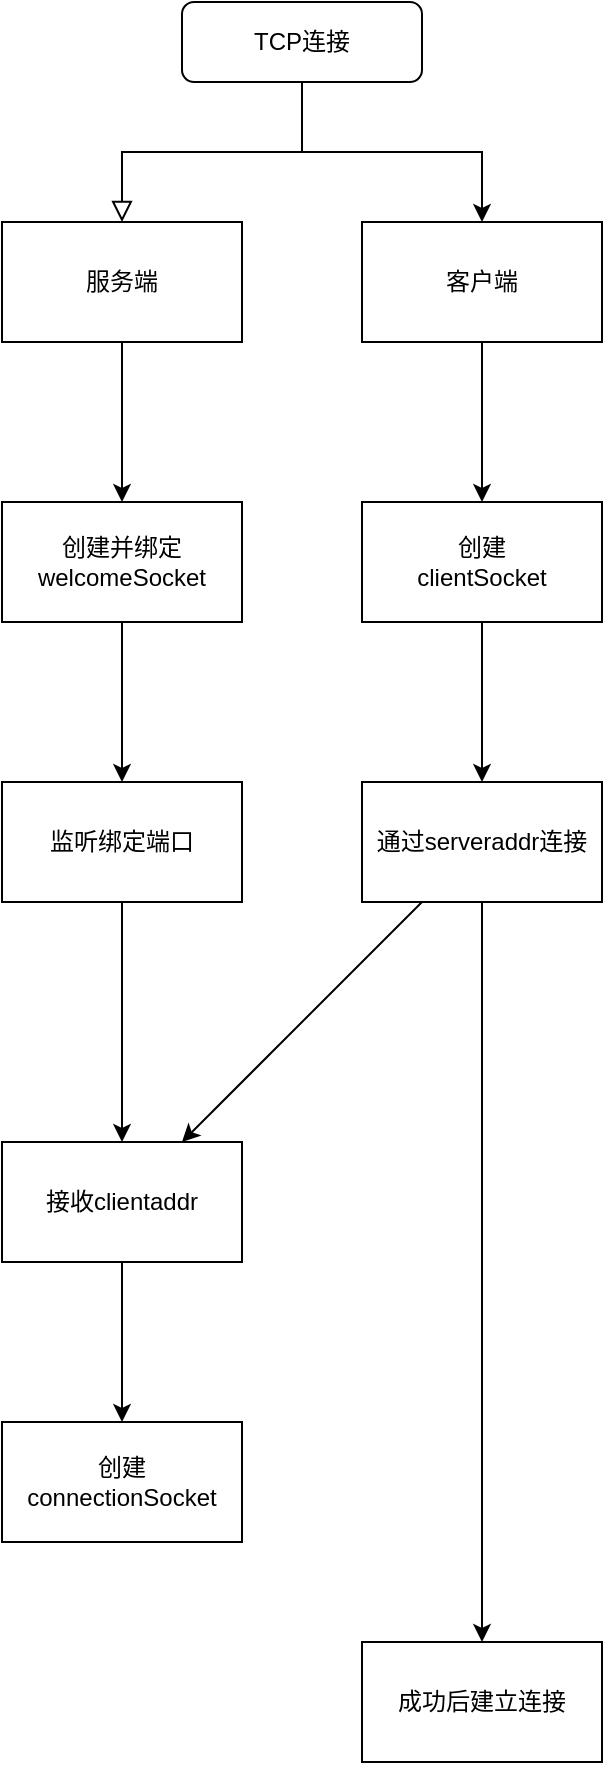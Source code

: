 <mxfile version="20.8.23" type="github">
  <diagram id="C5RBs43oDa-KdzZeNtuy" name="Page-1">
    <mxGraphModel dx="692" dy="531" grid="1" gridSize="10" guides="1" tooltips="1" connect="1" arrows="1" fold="1" page="1" pageScale="1" pageWidth="827" pageHeight="1169" math="0" shadow="0">
      <root>
        <mxCell id="WIyWlLk6GJQsqaUBKTNV-0" />
        <mxCell id="WIyWlLk6GJQsqaUBKTNV-1" parent="WIyWlLk6GJQsqaUBKTNV-0" />
        <mxCell id="WIyWlLk6GJQsqaUBKTNV-2" value="" style="rounded=0;html=1;jettySize=auto;orthogonalLoop=1;fontSize=11;endArrow=block;endFill=0;endSize=8;strokeWidth=1;shadow=0;labelBackgroundColor=none;edgeStyle=orthogonalEdgeStyle;" parent="WIyWlLk6GJQsqaUBKTNV-1" source="WIyWlLk6GJQsqaUBKTNV-3" target="z3PvTWRAHvg-YfaUEhPE-0" edge="1">
          <mxGeometry relative="1" as="geometry">
            <mxPoint x="220" y="170" as="targetPoint" />
          </mxGeometry>
        </mxCell>
        <mxCell id="z3PvTWRAHvg-YfaUEhPE-4" style="edgeStyle=orthogonalEdgeStyle;rounded=0;orthogonalLoop=1;jettySize=auto;html=1;entryX=0.5;entryY=0;entryDx=0;entryDy=0;" edge="1" parent="WIyWlLk6GJQsqaUBKTNV-1" source="WIyWlLk6GJQsqaUBKTNV-3" target="z3PvTWRAHvg-YfaUEhPE-1">
          <mxGeometry relative="1" as="geometry" />
        </mxCell>
        <mxCell id="WIyWlLk6GJQsqaUBKTNV-3" value="TCP连接" style="rounded=1;whiteSpace=wrap;html=1;fontSize=12;glass=0;strokeWidth=1;shadow=0;" parent="WIyWlLk6GJQsqaUBKTNV-1" vertex="1">
          <mxGeometry x="160" y="80" width="120" height="40" as="geometry" />
        </mxCell>
        <mxCell id="z3PvTWRAHvg-YfaUEhPE-6" value="" style="edgeStyle=orthogonalEdgeStyle;rounded=0;orthogonalLoop=1;jettySize=auto;html=1;" edge="1" parent="WIyWlLk6GJQsqaUBKTNV-1" source="z3PvTWRAHvg-YfaUEhPE-0" target="z3PvTWRAHvg-YfaUEhPE-5">
          <mxGeometry relative="1" as="geometry" />
        </mxCell>
        <mxCell id="z3PvTWRAHvg-YfaUEhPE-0" value="服务端" style="rounded=0;whiteSpace=wrap;html=1;" vertex="1" parent="WIyWlLk6GJQsqaUBKTNV-1">
          <mxGeometry x="70" y="190" width="120" height="60" as="geometry" />
        </mxCell>
        <mxCell id="z3PvTWRAHvg-YfaUEhPE-8" value="" style="edgeStyle=orthogonalEdgeStyle;rounded=0;orthogonalLoop=1;jettySize=auto;html=1;" edge="1" parent="WIyWlLk6GJQsqaUBKTNV-1" source="z3PvTWRAHvg-YfaUEhPE-1" target="z3PvTWRAHvg-YfaUEhPE-7">
          <mxGeometry relative="1" as="geometry" />
        </mxCell>
        <mxCell id="z3PvTWRAHvg-YfaUEhPE-1" value="客户端" style="rounded=0;whiteSpace=wrap;html=1;" vertex="1" parent="WIyWlLk6GJQsqaUBKTNV-1">
          <mxGeometry x="250" y="190" width="120" height="60" as="geometry" />
        </mxCell>
        <mxCell id="z3PvTWRAHvg-YfaUEhPE-14" value="" style="edgeStyle=orthogonalEdgeStyle;rounded=0;orthogonalLoop=1;jettySize=auto;html=1;" edge="1" parent="WIyWlLk6GJQsqaUBKTNV-1" source="z3PvTWRAHvg-YfaUEhPE-5" target="z3PvTWRAHvg-YfaUEhPE-13">
          <mxGeometry relative="1" as="geometry" />
        </mxCell>
        <mxCell id="z3PvTWRAHvg-YfaUEhPE-5" value="&lt;div&gt;创建并绑定&lt;/div&gt;&lt;div&gt;welcomeSocket&lt;/div&gt;" style="rounded=0;whiteSpace=wrap;html=1;" vertex="1" parent="WIyWlLk6GJQsqaUBKTNV-1">
          <mxGeometry x="70" y="330" width="120" height="60" as="geometry" />
        </mxCell>
        <mxCell id="z3PvTWRAHvg-YfaUEhPE-10" value="" style="edgeStyle=orthogonalEdgeStyle;rounded=0;orthogonalLoop=1;jettySize=auto;html=1;" edge="1" parent="WIyWlLk6GJQsqaUBKTNV-1" source="z3PvTWRAHvg-YfaUEhPE-7" target="z3PvTWRAHvg-YfaUEhPE-9">
          <mxGeometry relative="1" as="geometry" />
        </mxCell>
        <mxCell id="z3PvTWRAHvg-YfaUEhPE-7" value="&lt;div&gt;创建&lt;/div&gt;&lt;div&gt;clientSocket&lt;/div&gt;" style="rounded=0;whiteSpace=wrap;html=1;" vertex="1" parent="WIyWlLk6GJQsqaUBKTNV-1">
          <mxGeometry x="250" y="330" width="120" height="60" as="geometry" />
        </mxCell>
        <mxCell id="z3PvTWRAHvg-YfaUEhPE-12" value="" style="edgeStyle=orthogonalEdgeStyle;rounded=0;orthogonalLoop=1;jettySize=auto;html=1;" edge="1" parent="WIyWlLk6GJQsqaUBKTNV-1" source="z3PvTWRAHvg-YfaUEhPE-9" target="z3PvTWRAHvg-YfaUEhPE-11">
          <mxGeometry relative="1" as="geometry" />
        </mxCell>
        <mxCell id="z3PvTWRAHvg-YfaUEhPE-17" style="rounded=0;orthogonalLoop=1;jettySize=auto;html=1;entryX=0.75;entryY=0;entryDx=0;entryDy=0;" edge="1" parent="WIyWlLk6GJQsqaUBKTNV-1" source="z3PvTWRAHvg-YfaUEhPE-9" target="z3PvTWRAHvg-YfaUEhPE-15">
          <mxGeometry relative="1" as="geometry" />
        </mxCell>
        <mxCell id="z3PvTWRAHvg-YfaUEhPE-9" value="通过serveraddr连接" style="rounded=0;whiteSpace=wrap;html=1;" vertex="1" parent="WIyWlLk6GJQsqaUBKTNV-1">
          <mxGeometry x="250" y="470" width="120" height="60" as="geometry" />
        </mxCell>
        <mxCell id="z3PvTWRAHvg-YfaUEhPE-11" value="成功后建立连接" style="rounded=0;whiteSpace=wrap;html=1;" vertex="1" parent="WIyWlLk6GJQsqaUBKTNV-1">
          <mxGeometry x="250" y="900" width="120" height="60" as="geometry" />
        </mxCell>
        <mxCell id="z3PvTWRAHvg-YfaUEhPE-16" value="" style="edgeStyle=orthogonalEdgeStyle;rounded=0;orthogonalLoop=1;jettySize=auto;html=1;" edge="1" parent="WIyWlLk6GJQsqaUBKTNV-1" source="z3PvTWRAHvg-YfaUEhPE-13" target="z3PvTWRAHvg-YfaUEhPE-15">
          <mxGeometry relative="1" as="geometry" />
        </mxCell>
        <mxCell id="z3PvTWRAHvg-YfaUEhPE-13" value="监听绑定端口" style="rounded=0;whiteSpace=wrap;html=1;" vertex="1" parent="WIyWlLk6GJQsqaUBKTNV-1">
          <mxGeometry x="70" y="470" width="120" height="60" as="geometry" />
        </mxCell>
        <mxCell id="z3PvTWRAHvg-YfaUEhPE-20" value="" style="edgeStyle=none;rounded=0;orthogonalLoop=1;jettySize=auto;html=1;" edge="1" parent="WIyWlLk6GJQsqaUBKTNV-1" source="z3PvTWRAHvg-YfaUEhPE-15" target="z3PvTWRAHvg-YfaUEhPE-19">
          <mxGeometry relative="1" as="geometry" />
        </mxCell>
        <mxCell id="z3PvTWRAHvg-YfaUEhPE-15" value="接收clientaddr" style="rounded=0;whiteSpace=wrap;html=1;" vertex="1" parent="WIyWlLk6GJQsqaUBKTNV-1">
          <mxGeometry x="70" y="650" width="120" height="60" as="geometry" />
        </mxCell>
        <mxCell id="z3PvTWRAHvg-YfaUEhPE-19" value="创建connectionSocket" style="rounded=0;whiteSpace=wrap;html=1;" vertex="1" parent="WIyWlLk6GJQsqaUBKTNV-1">
          <mxGeometry x="70" y="790" width="120" height="60" as="geometry" />
        </mxCell>
      </root>
    </mxGraphModel>
  </diagram>
</mxfile>
